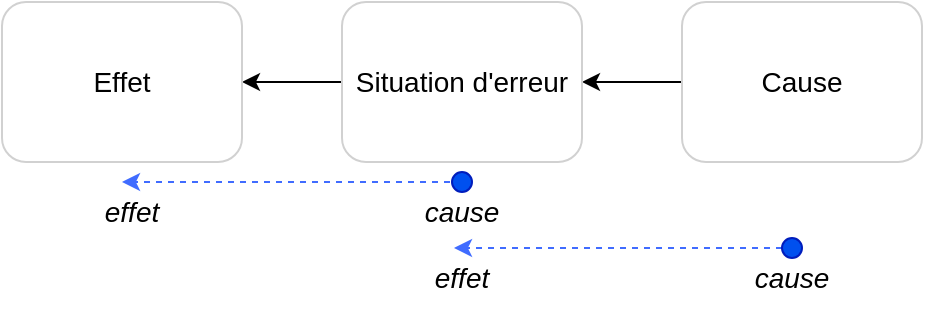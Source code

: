 <mxfile version="20.8.10" type="device"><diagram name="Page-1" id="lJ_OvR0kaz3sT_6fS8va"><mxGraphModel dx="500" dy="319" grid="1" gridSize="10" guides="1" tooltips="1" connect="1" arrows="1" fold="1" page="1" pageScale="1" pageWidth="827" pageHeight="1169" math="0" shadow="0"><root><mxCell id="0"/><mxCell id="1" parent="0"/><mxCell id="N94xR4_ykUDt0nl1vPM8-6" style="edgeStyle=orthogonalEdgeStyle;rounded=0;orthogonalLoop=1;jettySize=auto;html=1;exitX=0;exitY=0.5;exitDx=0;exitDy=0;entryX=1;entryY=0.5;entryDx=0;entryDy=0;" edge="1" parent="1" source="N94xR4_ykUDt0nl1vPM8-1" target="N94xR4_ykUDt0nl1vPM8-3"><mxGeometry relative="1" as="geometry"/></mxCell><mxCell id="N94xR4_ykUDt0nl1vPM8-1" value="&lt;font style=&quot;font-size: 14px;&quot;&gt;Cause&lt;/font&gt;" style="rounded=1;whiteSpace=wrap;html=1;strokeColor=#D1D1D1;" vertex="1" parent="1"><mxGeometry x="500" y="240" width="120" height="80" as="geometry"/></mxCell><mxCell id="N94xR4_ykUDt0nl1vPM8-5" style="edgeStyle=orthogonalEdgeStyle;rounded=0;orthogonalLoop=1;jettySize=auto;html=1;exitX=0;exitY=0.5;exitDx=0;exitDy=0;" edge="1" parent="1" source="N94xR4_ykUDt0nl1vPM8-3" target="N94xR4_ykUDt0nl1vPM8-4"><mxGeometry relative="1" as="geometry"/></mxCell><mxCell id="N94xR4_ykUDt0nl1vPM8-3" value="&lt;font style=&quot;font-size: 14px;&quot;&gt;Situation d'erreur&lt;/font&gt;" style="rounded=1;whiteSpace=wrap;html=1;strokeColor=#D1D1D1;" vertex="1" parent="1"><mxGeometry x="330" y="240" width="120" height="80" as="geometry"/></mxCell><mxCell id="N94xR4_ykUDt0nl1vPM8-4" value="&lt;font style=&quot;font-size: 14px;&quot;&gt;Effet&lt;/font&gt;" style="rounded=1;whiteSpace=wrap;html=1;strokeColor=#D1D1D1;" vertex="1" parent="1"><mxGeometry x="160" y="240" width="120" height="80" as="geometry"/></mxCell><mxCell id="N94xR4_ykUDt0nl1vPM8-7" value="" style="endArrow=classic;html=1;rounded=0;fontSize=14;dashed=1;strokeWidth=1;strokeColor=#406CFF;" edge="1" parent="1"><mxGeometry width="50" height="50" relative="1" as="geometry"><mxPoint x="556" y="363" as="sourcePoint"/><mxPoint x="386" y="363" as="targetPoint"/></mxGeometry></mxCell><mxCell id="N94xR4_ykUDt0nl1vPM8-8" value="&lt;i&gt;cause&lt;/i&gt;" style="text;html=1;strokeColor=none;fillColor=none;align=center;verticalAlign=middle;whiteSpace=wrap;rounded=0;fontSize=14;" vertex="1" parent="1"><mxGeometry x="525" y="363" width="60" height="30" as="geometry"/></mxCell><mxCell id="N94xR4_ykUDt0nl1vPM8-9" value="&lt;i&gt;effet&lt;/i&gt;" style="text;html=1;strokeColor=none;fillColor=none;align=center;verticalAlign=middle;whiteSpace=wrap;rounded=0;fontSize=14;" vertex="1" parent="1"><mxGeometry x="360" y="363" width="60" height="30" as="geometry"/></mxCell><mxCell id="N94xR4_ykUDt0nl1vPM8-10" value="" style="endArrow=classic;html=1;rounded=0;fontSize=14;dashed=1;strokeWidth=1;strokeColor=#406CFF;" edge="1" parent="1"><mxGeometry width="50" height="50" relative="1" as="geometry"><mxPoint x="390" y="330" as="sourcePoint"/><mxPoint x="220" y="330" as="targetPoint"/></mxGeometry></mxCell><mxCell id="N94xR4_ykUDt0nl1vPM8-11" value="&lt;i&gt;cause&lt;/i&gt;" style="text;html=1;strokeColor=none;fillColor=none;align=center;verticalAlign=middle;whiteSpace=wrap;rounded=0;fontSize=14;" vertex="1" parent="1"><mxGeometry x="360" y="330" width="60" height="30" as="geometry"/></mxCell><mxCell id="N94xR4_ykUDt0nl1vPM8-12" value="&lt;i&gt;effet&lt;/i&gt;" style="text;html=1;strokeColor=none;fillColor=none;align=center;verticalAlign=middle;whiteSpace=wrap;rounded=0;fontSize=14;" vertex="1" parent="1"><mxGeometry x="195" y="330" width="60" height="30" as="geometry"/></mxCell><mxCell id="N94xR4_ykUDt0nl1vPM8-13" value="" style="ellipse;whiteSpace=wrap;html=1;aspect=fixed;strokeColor=#001DBC;fontSize=14;fillColor=#0050ef;fontColor=#ffffff;" vertex="1" parent="1"><mxGeometry x="385" y="325" width="10" height="10" as="geometry"/></mxCell><mxCell id="N94xR4_ykUDt0nl1vPM8-15" value="" style="ellipse;whiteSpace=wrap;html=1;aspect=fixed;strokeColor=#001DBC;fontSize=14;fillColor=#0050ef;fontColor=#ffffff;" vertex="1" parent="1"><mxGeometry x="550" y="358" width="10" height="10" as="geometry"/></mxCell></root></mxGraphModel></diagram></mxfile>